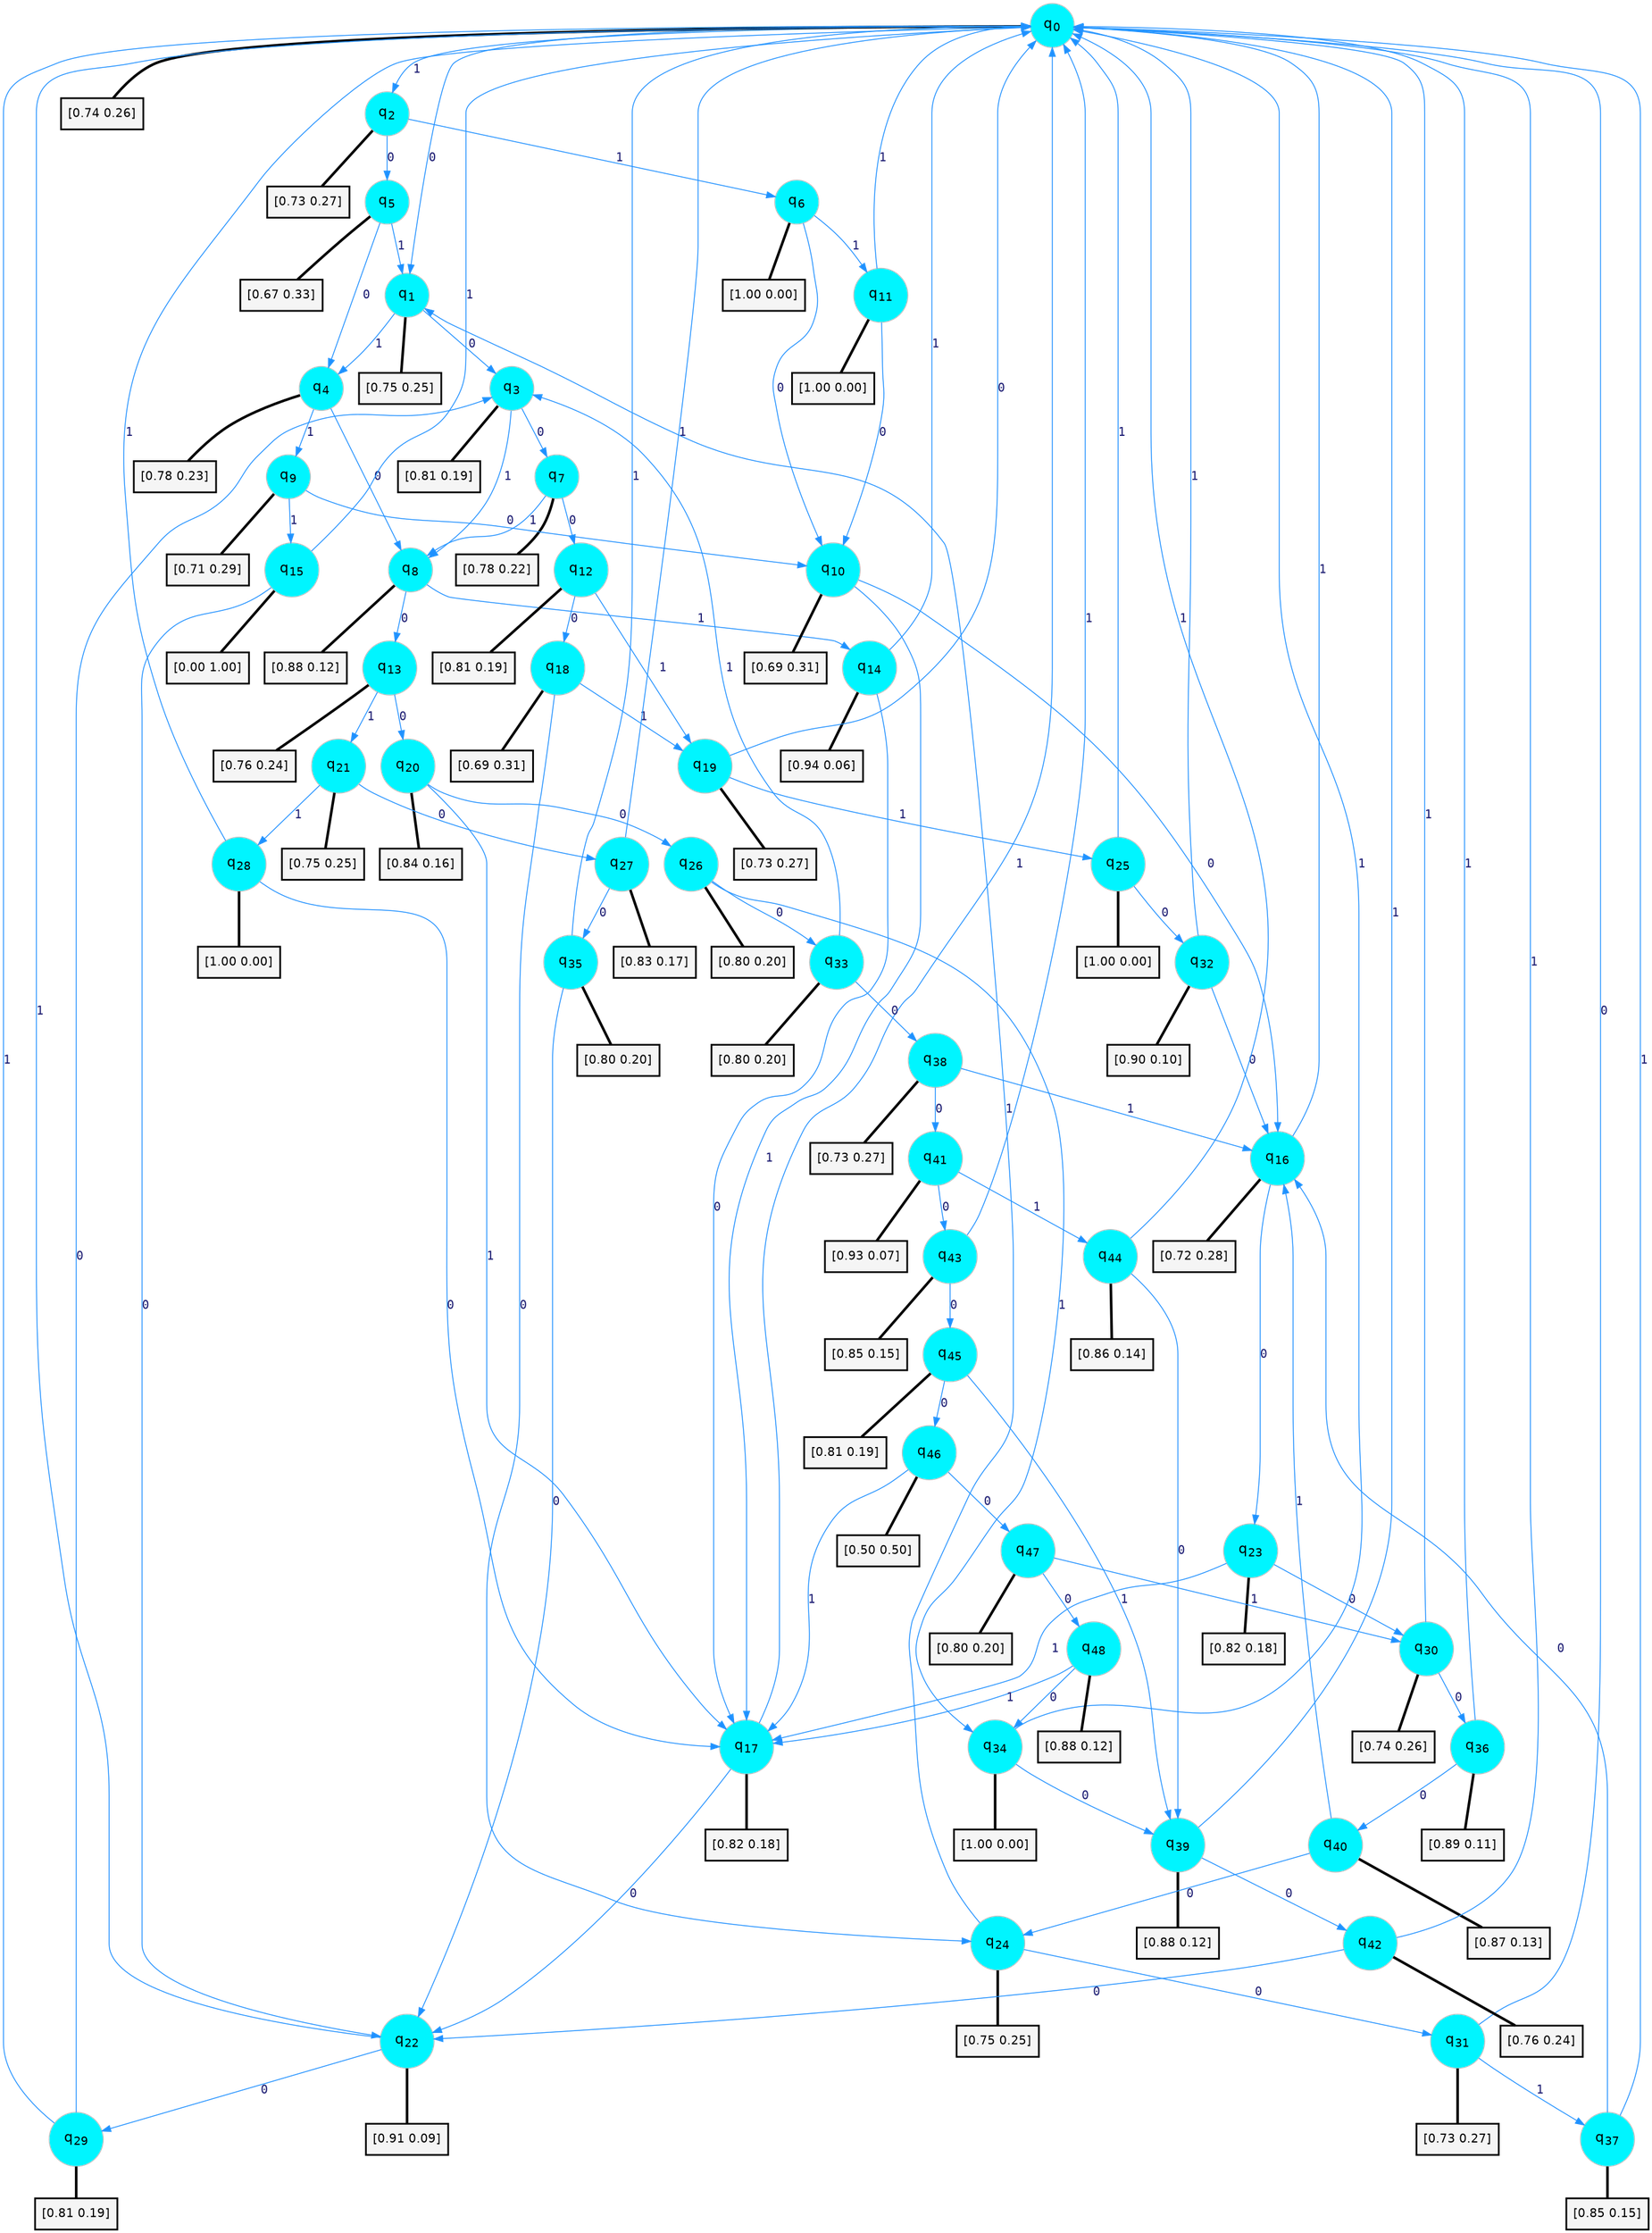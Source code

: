 digraph G {
graph [
bgcolor=transparent, dpi=300, rankdir=TD, size="40,25"];
node [
color=gray, fillcolor=turquoise1, fontcolor=black, fontname=Helvetica, fontsize=16, fontweight=bold, shape=circle, style=filled];
edge [
arrowsize=1, color=dodgerblue1, fontcolor=midnightblue, fontname=courier, fontweight=bold, penwidth=1, style=solid, weight=20];
0[label=<q<SUB>0</SUB>>];
1[label=<q<SUB>1</SUB>>];
2[label=<q<SUB>2</SUB>>];
3[label=<q<SUB>3</SUB>>];
4[label=<q<SUB>4</SUB>>];
5[label=<q<SUB>5</SUB>>];
6[label=<q<SUB>6</SUB>>];
7[label=<q<SUB>7</SUB>>];
8[label=<q<SUB>8</SUB>>];
9[label=<q<SUB>9</SUB>>];
10[label=<q<SUB>10</SUB>>];
11[label=<q<SUB>11</SUB>>];
12[label=<q<SUB>12</SUB>>];
13[label=<q<SUB>13</SUB>>];
14[label=<q<SUB>14</SUB>>];
15[label=<q<SUB>15</SUB>>];
16[label=<q<SUB>16</SUB>>];
17[label=<q<SUB>17</SUB>>];
18[label=<q<SUB>18</SUB>>];
19[label=<q<SUB>19</SUB>>];
20[label=<q<SUB>20</SUB>>];
21[label=<q<SUB>21</SUB>>];
22[label=<q<SUB>22</SUB>>];
23[label=<q<SUB>23</SUB>>];
24[label=<q<SUB>24</SUB>>];
25[label=<q<SUB>25</SUB>>];
26[label=<q<SUB>26</SUB>>];
27[label=<q<SUB>27</SUB>>];
28[label=<q<SUB>28</SUB>>];
29[label=<q<SUB>29</SUB>>];
30[label=<q<SUB>30</SUB>>];
31[label=<q<SUB>31</SUB>>];
32[label=<q<SUB>32</SUB>>];
33[label=<q<SUB>33</SUB>>];
34[label=<q<SUB>34</SUB>>];
35[label=<q<SUB>35</SUB>>];
36[label=<q<SUB>36</SUB>>];
37[label=<q<SUB>37</SUB>>];
38[label=<q<SUB>38</SUB>>];
39[label=<q<SUB>39</SUB>>];
40[label=<q<SUB>40</SUB>>];
41[label=<q<SUB>41</SUB>>];
42[label=<q<SUB>42</SUB>>];
43[label=<q<SUB>43</SUB>>];
44[label=<q<SUB>44</SUB>>];
45[label=<q<SUB>45</SUB>>];
46[label=<q<SUB>46</SUB>>];
47[label=<q<SUB>47</SUB>>];
48[label=<q<SUB>48</SUB>>];
49[label="[0.74 0.26]", shape=box,fontcolor=black, fontname=Helvetica, fontsize=14, penwidth=2, fillcolor=whitesmoke,color=black];
50[label="[0.75 0.25]", shape=box,fontcolor=black, fontname=Helvetica, fontsize=14, penwidth=2, fillcolor=whitesmoke,color=black];
51[label="[0.73 0.27]", shape=box,fontcolor=black, fontname=Helvetica, fontsize=14, penwidth=2, fillcolor=whitesmoke,color=black];
52[label="[0.81 0.19]", shape=box,fontcolor=black, fontname=Helvetica, fontsize=14, penwidth=2, fillcolor=whitesmoke,color=black];
53[label="[0.78 0.23]", shape=box,fontcolor=black, fontname=Helvetica, fontsize=14, penwidth=2, fillcolor=whitesmoke,color=black];
54[label="[0.67 0.33]", shape=box,fontcolor=black, fontname=Helvetica, fontsize=14, penwidth=2, fillcolor=whitesmoke,color=black];
55[label="[1.00 0.00]", shape=box,fontcolor=black, fontname=Helvetica, fontsize=14, penwidth=2, fillcolor=whitesmoke,color=black];
56[label="[0.78 0.22]", shape=box,fontcolor=black, fontname=Helvetica, fontsize=14, penwidth=2, fillcolor=whitesmoke,color=black];
57[label="[0.88 0.12]", shape=box,fontcolor=black, fontname=Helvetica, fontsize=14, penwidth=2, fillcolor=whitesmoke,color=black];
58[label="[0.71 0.29]", shape=box,fontcolor=black, fontname=Helvetica, fontsize=14, penwidth=2, fillcolor=whitesmoke,color=black];
59[label="[0.69 0.31]", shape=box,fontcolor=black, fontname=Helvetica, fontsize=14, penwidth=2, fillcolor=whitesmoke,color=black];
60[label="[1.00 0.00]", shape=box,fontcolor=black, fontname=Helvetica, fontsize=14, penwidth=2, fillcolor=whitesmoke,color=black];
61[label="[0.81 0.19]", shape=box,fontcolor=black, fontname=Helvetica, fontsize=14, penwidth=2, fillcolor=whitesmoke,color=black];
62[label="[0.76 0.24]", shape=box,fontcolor=black, fontname=Helvetica, fontsize=14, penwidth=2, fillcolor=whitesmoke,color=black];
63[label="[0.94 0.06]", shape=box,fontcolor=black, fontname=Helvetica, fontsize=14, penwidth=2, fillcolor=whitesmoke,color=black];
64[label="[0.00 1.00]", shape=box,fontcolor=black, fontname=Helvetica, fontsize=14, penwidth=2, fillcolor=whitesmoke,color=black];
65[label="[0.72 0.28]", shape=box,fontcolor=black, fontname=Helvetica, fontsize=14, penwidth=2, fillcolor=whitesmoke,color=black];
66[label="[0.82 0.18]", shape=box,fontcolor=black, fontname=Helvetica, fontsize=14, penwidth=2, fillcolor=whitesmoke,color=black];
67[label="[0.69 0.31]", shape=box,fontcolor=black, fontname=Helvetica, fontsize=14, penwidth=2, fillcolor=whitesmoke,color=black];
68[label="[0.73 0.27]", shape=box,fontcolor=black, fontname=Helvetica, fontsize=14, penwidth=2, fillcolor=whitesmoke,color=black];
69[label="[0.84 0.16]", shape=box,fontcolor=black, fontname=Helvetica, fontsize=14, penwidth=2, fillcolor=whitesmoke,color=black];
70[label="[0.75 0.25]", shape=box,fontcolor=black, fontname=Helvetica, fontsize=14, penwidth=2, fillcolor=whitesmoke,color=black];
71[label="[0.91 0.09]", shape=box,fontcolor=black, fontname=Helvetica, fontsize=14, penwidth=2, fillcolor=whitesmoke,color=black];
72[label="[0.82 0.18]", shape=box,fontcolor=black, fontname=Helvetica, fontsize=14, penwidth=2, fillcolor=whitesmoke,color=black];
73[label="[0.75 0.25]", shape=box,fontcolor=black, fontname=Helvetica, fontsize=14, penwidth=2, fillcolor=whitesmoke,color=black];
74[label="[1.00 0.00]", shape=box,fontcolor=black, fontname=Helvetica, fontsize=14, penwidth=2, fillcolor=whitesmoke,color=black];
75[label="[0.80 0.20]", shape=box,fontcolor=black, fontname=Helvetica, fontsize=14, penwidth=2, fillcolor=whitesmoke,color=black];
76[label="[0.83 0.17]", shape=box,fontcolor=black, fontname=Helvetica, fontsize=14, penwidth=2, fillcolor=whitesmoke,color=black];
77[label="[1.00 0.00]", shape=box,fontcolor=black, fontname=Helvetica, fontsize=14, penwidth=2, fillcolor=whitesmoke,color=black];
78[label="[0.81 0.19]", shape=box,fontcolor=black, fontname=Helvetica, fontsize=14, penwidth=2, fillcolor=whitesmoke,color=black];
79[label="[0.74 0.26]", shape=box,fontcolor=black, fontname=Helvetica, fontsize=14, penwidth=2, fillcolor=whitesmoke,color=black];
80[label="[0.73 0.27]", shape=box,fontcolor=black, fontname=Helvetica, fontsize=14, penwidth=2, fillcolor=whitesmoke,color=black];
81[label="[0.90 0.10]", shape=box,fontcolor=black, fontname=Helvetica, fontsize=14, penwidth=2, fillcolor=whitesmoke,color=black];
82[label="[0.80 0.20]", shape=box,fontcolor=black, fontname=Helvetica, fontsize=14, penwidth=2, fillcolor=whitesmoke,color=black];
83[label="[1.00 0.00]", shape=box,fontcolor=black, fontname=Helvetica, fontsize=14, penwidth=2, fillcolor=whitesmoke,color=black];
84[label="[0.80 0.20]", shape=box,fontcolor=black, fontname=Helvetica, fontsize=14, penwidth=2, fillcolor=whitesmoke,color=black];
85[label="[0.89 0.11]", shape=box,fontcolor=black, fontname=Helvetica, fontsize=14, penwidth=2, fillcolor=whitesmoke,color=black];
86[label="[0.85 0.15]", shape=box,fontcolor=black, fontname=Helvetica, fontsize=14, penwidth=2, fillcolor=whitesmoke,color=black];
87[label="[0.73 0.27]", shape=box,fontcolor=black, fontname=Helvetica, fontsize=14, penwidth=2, fillcolor=whitesmoke,color=black];
88[label="[0.88 0.12]", shape=box,fontcolor=black, fontname=Helvetica, fontsize=14, penwidth=2, fillcolor=whitesmoke,color=black];
89[label="[0.87 0.13]", shape=box,fontcolor=black, fontname=Helvetica, fontsize=14, penwidth=2, fillcolor=whitesmoke,color=black];
90[label="[0.93 0.07]", shape=box,fontcolor=black, fontname=Helvetica, fontsize=14, penwidth=2, fillcolor=whitesmoke,color=black];
91[label="[0.76 0.24]", shape=box,fontcolor=black, fontname=Helvetica, fontsize=14, penwidth=2, fillcolor=whitesmoke,color=black];
92[label="[0.85 0.15]", shape=box,fontcolor=black, fontname=Helvetica, fontsize=14, penwidth=2, fillcolor=whitesmoke,color=black];
93[label="[0.86 0.14]", shape=box,fontcolor=black, fontname=Helvetica, fontsize=14, penwidth=2, fillcolor=whitesmoke,color=black];
94[label="[0.81 0.19]", shape=box,fontcolor=black, fontname=Helvetica, fontsize=14, penwidth=2, fillcolor=whitesmoke,color=black];
95[label="[0.50 0.50]", shape=box,fontcolor=black, fontname=Helvetica, fontsize=14, penwidth=2, fillcolor=whitesmoke,color=black];
96[label="[0.80 0.20]", shape=box,fontcolor=black, fontname=Helvetica, fontsize=14, penwidth=2, fillcolor=whitesmoke,color=black];
97[label="[0.88 0.12]", shape=box,fontcolor=black, fontname=Helvetica, fontsize=14, penwidth=2, fillcolor=whitesmoke,color=black];
0->1 [label=0];
0->2 [label=1];
0->49 [arrowhead=none, penwidth=3,color=black];
1->3 [label=0];
1->4 [label=1];
1->50 [arrowhead=none, penwidth=3,color=black];
2->5 [label=0];
2->6 [label=1];
2->51 [arrowhead=none, penwidth=3,color=black];
3->7 [label=0];
3->8 [label=1];
3->52 [arrowhead=none, penwidth=3,color=black];
4->8 [label=0];
4->9 [label=1];
4->53 [arrowhead=none, penwidth=3,color=black];
5->4 [label=0];
5->1 [label=1];
5->54 [arrowhead=none, penwidth=3,color=black];
6->10 [label=0];
6->11 [label=1];
6->55 [arrowhead=none, penwidth=3,color=black];
7->12 [label=0];
7->8 [label=1];
7->56 [arrowhead=none, penwidth=3,color=black];
8->13 [label=0];
8->14 [label=1];
8->57 [arrowhead=none, penwidth=3,color=black];
9->10 [label=0];
9->15 [label=1];
9->58 [arrowhead=none, penwidth=3,color=black];
10->16 [label=0];
10->17 [label=1];
10->59 [arrowhead=none, penwidth=3,color=black];
11->10 [label=0];
11->0 [label=1];
11->60 [arrowhead=none, penwidth=3,color=black];
12->18 [label=0];
12->19 [label=1];
12->61 [arrowhead=none, penwidth=3,color=black];
13->20 [label=0];
13->21 [label=1];
13->62 [arrowhead=none, penwidth=3,color=black];
14->17 [label=0];
14->0 [label=1];
14->63 [arrowhead=none, penwidth=3,color=black];
15->22 [label=0];
15->0 [label=1];
15->64 [arrowhead=none, penwidth=3,color=black];
16->23 [label=0];
16->0 [label=1];
16->65 [arrowhead=none, penwidth=3,color=black];
17->22 [label=0];
17->0 [label=1];
17->66 [arrowhead=none, penwidth=3,color=black];
18->24 [label=0];
18->19 [label=1];
18->67 [arrowhead=none, penwidth=3,color=black];
19->0 [label=0];
19->25 [label=1];
19->68 [arrowhead=none, penwidth=3,color=black];
20->26 [label=0];
20->17 [label=1];
20->69 [arrowhead=none, penwidth=3,color=black];
21->27 [label=0];
21->28 [label=1];
21->70 [arrowhead=none, penwidth=3,color=black];
22->29 [label=0];
22->0 [label=1];
22->71 [arrowhead=none, penwidth=3,color=black];
23->30 [label=0];
23->17 [label=1];
23->72 [arrowhead=none, penwidth=3,color=black];
24->31 [label=0];
24->1 [label=1];
24->73 [arrowhead=none, penwidth=3,color=black];
25->32 [label=0];
25->0 [label=1];
25->74 [arrowhead=none, penwidth=3,color=black];
26->33 [label=0];
26->34 [label=1];
26->75 [arrowhead=none, penwidth=3,color=black];
27->35 [label=0];
27->0 [label=1];
27->76 [arrowhead=none, penwidth=3,color=black];
28->17 [label=0];
28->0 [label=1];
28->77 [arrowhead=none, penwidth=3,color=black];
29->3 [label=0];
29->0 [label=1];
29->78 [arrowhead=none, penwidth=3,color=black];
30->36 [label=0];
30->0 [label=1];
30->79 [arrowhead=none, penwidth=3,color=black];
31->0 [label=0];
31->37 [label=1];
31->80 [arrowhead=none, penwidth=3,color=black];
32->16 [label=0];
32->0 [label=1];
32->81 [arrowhead=none, penwidth=3,color=black];
33->38 [label=0];
33->3 [label=1];
33->82 [arrowhead=none, penwidth=3,color=black];
34->39 [label=0];
34->0 [label=1];
34->83 [arrowhead=none, penwidth=3,color=black];
35->22 [label=0];
35->0 [label=1];
35->84 [arrowhead=none, penwidth=3,color=black];
36->40 [label=0];
36->0 [label=1];
36->85 [arrowhead=none, penwidth=3,color=black];
37->16 [label=0];
37->0 [label=1];
37->86 [arrowhead=none, penwidth=3,color=black];
38->41 [label=0];
38->16 [label=1];
38->87 [arrowhead=none, penwidth=3,color=black];
39->42 [label=0];
39->0 [label=1];
39->88 [arrowhead=none, penwidth=3,color=black];
40->24 [label=0];
40->16 [label=1];
40->89 [arrowhead=none, penwidth=3,color=black];
41->43 [label=0];
41->44 [label=1];
41->90 [arrowhead=none, penwidth=3,color=black];
42->22 [label=0];
42->0 [label=1];
42->91 [arrowhead=none, penwidth=3,color=black];
43->45 [label=0];
43->0 [label=1];
43->92 [arrowhead=none, penwidth=3,color=black];
44->39 [label=0];
44->0 [label=1];
44->93 [arrowhead=none, penwidth=3,color=black];
45->46 [label=0];
45->39 [label=1];
45->94 [arrowhead=none, penwidth=3,color=black];
46->47 [label=0];
46->17 [label=1];
46->95 [arrowhead=none, penwidth=3,color=black];
47->48 [label=0];
47->30 [label=1];
47->96 [arrowhead=none, penwidth=3,color=black];
48->34 [label=0];
48->17 [label=1];
48->97 [arrowhead=none, penwidth=3,color=black];
}
